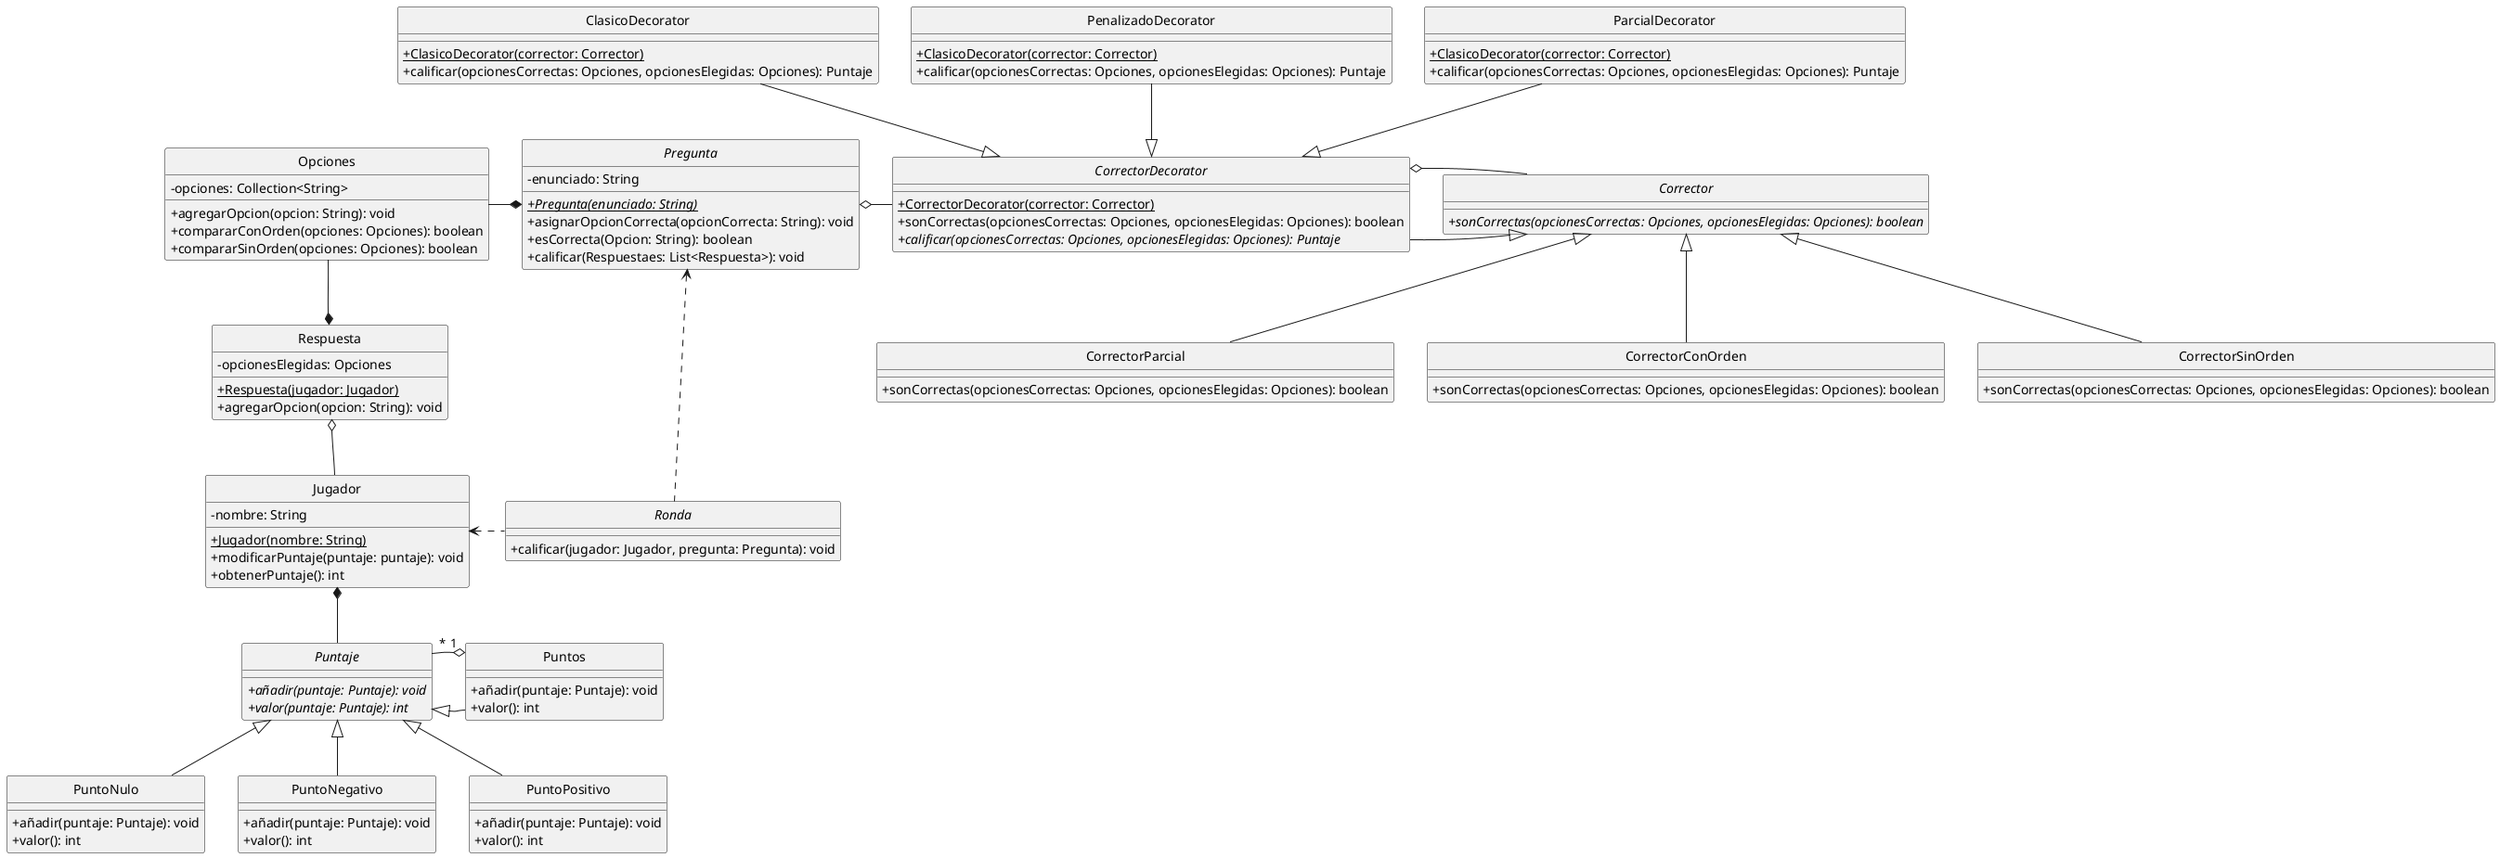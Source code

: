 @startuml
hide circle
skinparam classAttributeIconSize 0

'Clases
Class Opciones{
    -opciones: Collection<String>
    +agregarOpcion(opcion: String): void
    +compararConOrden(opciones: Opciones): boolean
    +compararSinOrden(opciones: Opciones): boolean
}

Abstract Class Pregunta{
    -enunciado: String
    +{abstract}{static}Pregunta(enunciado: String)
    +asignarOpcionCorrecta(opcionCorrecta: String): void
    +esCorrecta(Opcion: String): boolean
    +calificar(Respuestaes: List<Respuesta>): void
}

Class Respuesta{
    -opcionesElegidas: Opciones
    +{static}Respuesta(jugador: Jugador)
    +agregarOpcion(opcion: String): void
}

Class Jugador{
    -nombre: String
    +{Static}Jugador(nombre: String)
    +modificarPuntaje(puntaje: puntaje): void
    +obtenerPuntaje(): int
}

Abstract Class Puntaje{
    +{abstract}añadir(puntaje: Puntaje): void
    +{abstract}valor(puntaje: Puntaje): int
}

Class Puntos{
    +añadir(puntaje: Puntaje): void
    +valor(): int
}

Class PuntoNulo{
    +añadir(puntaje: Puntaje): void
    +valor(): int
}

Class PuntoNegativo{
    +añadir(puntaje: Puntaje): void
    +valor(): int
}

Class PuntoPositivo{
    +añadir(puntaje: Puntaje): void
    +valor(): int
}

Interface Corrector{
    +{abstract}sonCorrectas(opcionesCorrectas: Opciones, opcionesElegidas: Opciones): boolean
}

Class CorrectorConOrden{
    +sonCorrectas(opcionesCorrectas: Opciones, opcionesElegidas: Opciones): boolean
}

Class CorrectorSinOrden{
    +sonCorrectas(opcionesCorrectas: Opciones, opcionesElegidas: Opciones): boolean
}

Class CorrectorParcial{
    +sonCorrectas(opcionesCorrectas: Opciones, opcionesElegidas: Opciones): boolean
}

Abstract Class CorrectorDecorator{
    +{Static}CorrectorDecorator(corrector: Corrector)
    +sonCorrectas(opcionesCorrectas: Opciones, opcionesElegidas: Opciones): boolean
    +{abstract}calificar(opcionesCorrectas: Opciones, opcionesElegidas: Opciones): Puntaje
}

Class ClasicoDecorator{
    +{Static}ClasicoDecorator(corrector: Corrector)
    +calificar(opcionesCorrectas: Opciones, opcionesElegidas: Opciones): Puntaje
}

Class PenalizadoDecorator{
    +{Static}ClasicoDecorator(corrector: Corrector)
    +calificar(opcionesCorrectas: Opciones, opcionesElegidas: Opciones): Puntaje
}

Class ParcialDecorator{
    +{Static}ClasicoDecorator(corrector: Corrector)
    +calificar(opcionesCorrectas: Opciones, opcionesElegidas: Opciones): Puntaje
}

Abstract Class Ronda{
    +calificar(jugador: Jugador, pregunta: Pregunta): void
}

'Relaciones
Respuesta o-- Jugador
Pregunta *-left- Opciones
Respuesta *-up- Opciones
PuntoNegativo -up-|> Puntaje
PuntoNulo -up-|> Puntaje
PuntoPositivo -up-|> Puntaje
Puntos -left-|> Puntaje
Puntos "1" o-left- "*" Puntaje
Jugador *-- Puntaje
Pregunta o-right- CorrectorDecorator
CorrectorDecorator -right-|> Corrector
CorrectorDecorator o-right- Corrector
CorrectorSinOrden -up-|> Corrector
CorrectorConOrden -up-|> Corrector
CorrectorParcial -up-|> Corrector
ClasicoDecorator -down-|> CorrectorDecorator
PenalizadoDecorator --|> CorrectorDecorator
ParcialDecorator --|> CorrectorDecorator
Ronda .left.> Jugador
Ronda .left.> Pregunta

@enduml